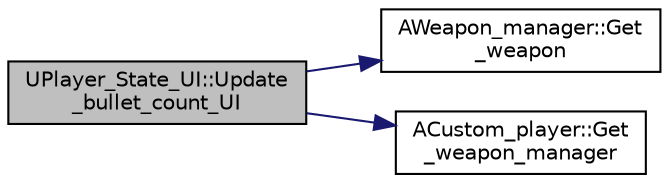 digraph "UPlayer_State_UI::Update_bullet_count_UI"
{
 // LATEX_PDF_SIZE
  edge [fontname="Helvetica",fontsize="10",labelfontname="Helvetica",labelfontsize="10"];
  node [fontname="Helvetica",fontsize="10",shape=record];
  rankdir="LR";
  Node1 [label="UPlayer_State_UI::Update\l_bullet_count_UI",height=0.2,width=0.4,color="black", fillcolor="grey75", style="filled", fontcolor="black",tooltip="총알 개수 UI 갱신"];
  Node1 -> Node2 [color="midnightblue",fontsize="10",style="solid",fontname="Helvetica"];
  Node2 [label="AWeapon_manager::Get\l_weapon",height=0.2,width=0.4,color="black", fillcolor="white", style="filled",URL="$class_a_weapon__manager.html#a24bc84ec406d1277dd5561e8fdfd67b7",tooltip="현재 착용 중인 무기를 갖고옴"];
  Node1 -> Node3 [color="midnightblue",fontsize="10",style="solid",fontname="Helvetica"];
  Node3 [label="ACustom_player::Get\l_weapon_manager",height=0.2,width=0.4,color="black", fillcolor="white", style="filled",URL="$class_a_custom__player.html#a097b214e2b74b0b12b82f0ffadfd3674",tooltip="무기 매니저를 갖고옴"];
}
